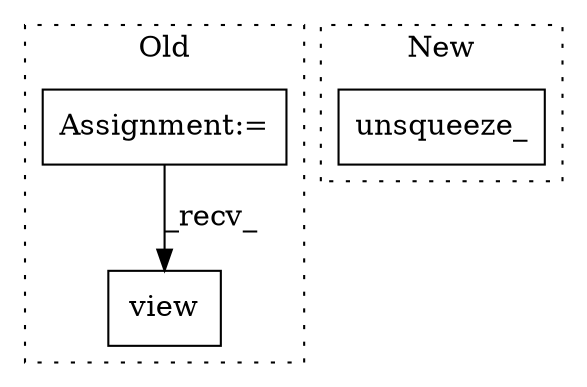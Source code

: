 digraph G {
subgraph cluster0 {
1 [label="view" a="32" s="6667,6684" l="5,1" shape="box"];
3 [label="Assignment:=" a="7" s="4366" l="2" shape="box"];
label = "Old";
style="dotted";
}
subgraph cluster1 {
2 [label="unsqueeze_" a="32" s="5928,5940" l="11,1" shape="box"];
label = "New";
style="dotted";
}
3 -> 1 [label="_recv_"];
}